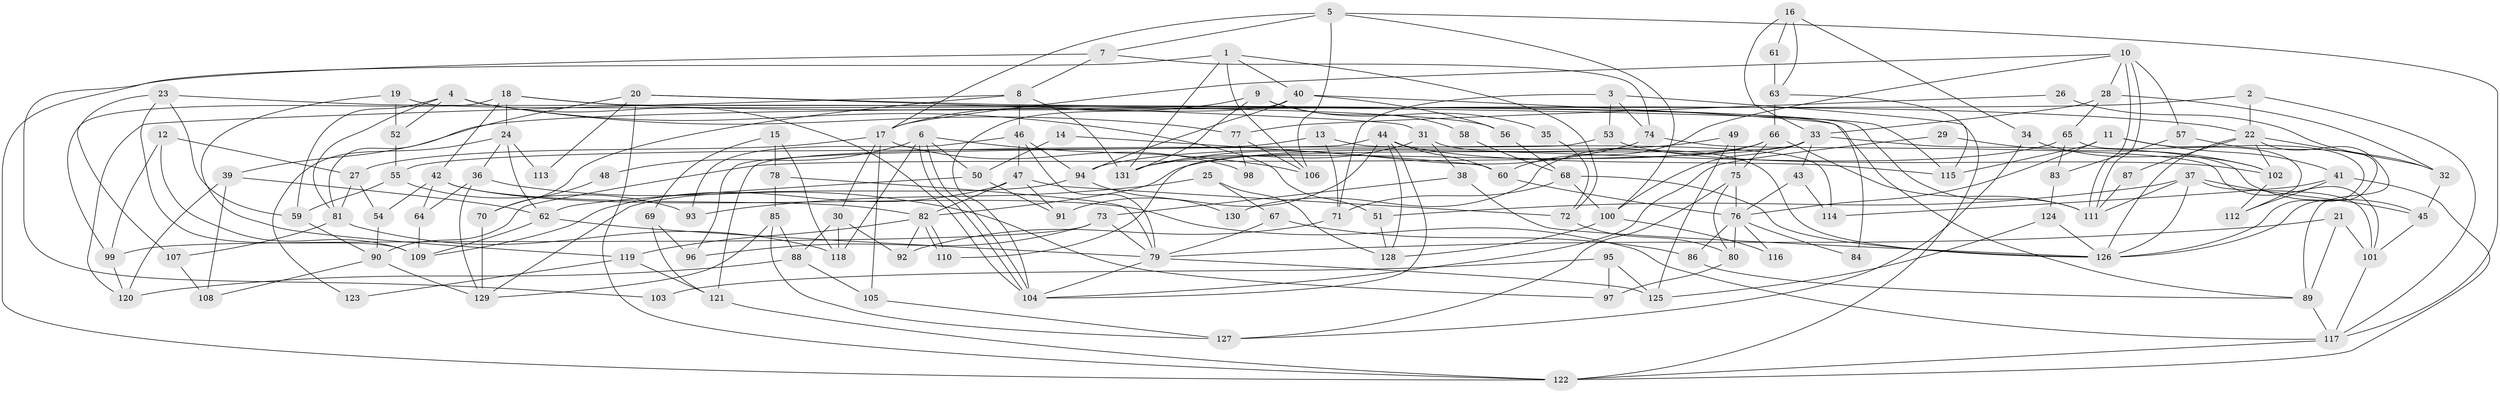 // Generated by graph-tools (version 1.1) at 2025/50/03/09/25 03:50:09]
// undirected, 131 vertices, 262 edges
graph export_dot {
graph [start="1"]
  node [color=gray90,style=filled];
  1;
  2;
  3;
  4;
  5;
  6;
  7;
  8;
  9;
  10;
  11;
  12;
  13;
  14;
  15;
  16;
  17;
  18;
  19;
  20;
  21;
  22;
  23;
  24;
  25;
  26;
  27;
  28;
  29;
  30;
  31;
  32;
  33;
  34;
  35;
  36;
  37;
  38;
  39;
  40;
  41;
  42;
  43;
  44;
  45;
  46;
  47;
  48;
  49;
  50;
  51;
  52;
  53;
  54;
  55;
  56;
  57;
  58;
  59;
  60;
  61;
  62;
  63;
  64;
  65;
  66;
  67;
  68;
  69;
  70;
  71;
  72;
  73;
  74;
  75;
  76;
  77;
  78;
  79;
  80;
  81;
  82;
  83;
  84;
  85;
  86;
  87;
  88;
  89;
  90;
  91;
  92;
  93;
  94;
  95;
  96;
  97;
  98;
  99;
  100;
  101;
  102;
  103;
  104;
  105;
  106;
  107;
  108;
  109;
  110;
  111;
  112;
  113;
  114;
  115;
  116;
  117;
  118;
  119;
  120;
  121;
  122;
  123;
  124;
  125;
  126;
  127;
  128;
  129;
  130;
  131;
  1 -- 122;
  1 -- 40;
  1 -- 72;
  1 -- 106;
  1 -- 131;
  2 -- 39;
  2 -- 117;
  2 -- 22;
  3 -- 122;
  3 -- 74;
  3 -- 53;
  3 -- 71;
  4 -- 81;
  4 -- 104;
  4 -- 51;
  4 -- 52;
  4 -- 59;
  4 -- 77;
  5 -- 106;
  5 -- 7;
  5 -- 17;
  5 -- 100;
  5 -- 117;
  6 -- 104;
  6 -- 104;
  6 -- 50;
  6 -- 48;
  6 -- 106;
  6 -- 118;
  7 -- 74;
  7 -- 8;
  7 -- 103;
  8 -- 46;
  8 -- 131;
  8 -- 70;
  8 -- 120;
  9 -- 17;
  9 -- 131;
  9 -- 35;
  9 -- 58;
  10 -- 111;
  10 -- 111;
  10 -- 17;
  10 -- 28;
  10 -- 57;
  10 -- 60;
  11 -- 76;
  11 -- 126;
  11 -- 41;
  11 -- 115;
  12 -- 99;
  12 -- 27;
  12 -- 109;
  13 -- 71;
  13 -- 114;
  13 -- 55;
  14 -- 60;
  14 -- 50;
  15 -- 69;
  15 -- 78;
  15 -- 118;
  16 -- 63;
  16 -- 33;
  16 -- 34;
  16 -- 61;
  17 -- 30;
  17 -- 27;
  17 -- 98;
  17 -- 105;
  18 -- 42;
  18 -- 22;
  18 -- 24;
  18 -- 99;
  18 -- 111;
  19 -- 89;
  19 -- 52;
  19 -- 119;
  20 -- 122;
  20 -- 81;
  20 -- 31;
  20 -- 113;
  20 -- 115;
  21 -- 79;
  21 -- 101;
  21 -- 89;
  22 -- 126;
  22 -- 32;
  22 -- 87;
  22 -- 89;
  22 -- 102;
  23 -- 109;
  23 -- 59;
  23 -- 56;
  23 -- 107;
  24 -- 36;
  24 -- 62;
  24 -- 113;
  24 -- 123;
  25 -- 128;
  25 -- 67;
  25 -- 93;
  26 -- 77;
  26 -- 32;
  27 -- 54;
  27 -- 81;
  28 -- 32;
  28 -- 33;
  28 -- 65;
  29 -- 102;
  29 -- 104;
  30 -- 92;
  30 -- 118;
  30 -- 88;
  31 -- 126;
  31 -- 38;
  31 -- 131;
  32 -- 45;
  33 -- 90;
  33 -- 43;
  33 -- 45;
  33 -- 100;
  33 -- 110;
  34 -- 102;
  34 -- 127;
  35 -- 72;
  36 -- 129;
  36 -- 64;
  36 -- 97;
  37 -- 111;
  37 -- 101;
  37 -- 45;
  37 -- 51;
  37 -- 126;
  38 -- 126;
  38 -- 73;
  39 -- 62;
  39 -- 120;
  39 -- 108;
  40 -- 94;
  40 -- 104;
  40 -- 56;
  40 -- 84;
  41 -- 122;
  41 -- 112;
  41 -- 114;
  42 -- 117;
  42 -- 82;
  42 -- 54;
  42 -- 64;
  43 -- 76;
  43 -- 114;
  44 -- 128;
  44 -- 115;
  44 -- 60;
  44 -- 91;
  44 -- 96;
  44 -- 104;
  45 -- 101;
  46 -- 93;
  46 -- 79;
  46 -- 47;
  46 -- 94;
  47 -- 72;
  47 -- 82;
  47 -- 91;
  47 -- 109;
  48 -- 70;
  49 -- 125;
  49 -- 75;
  49 -- 94;
  50 -- 91;
  50 -- 62;
  51 -- 128;
  52 -- 55;
  53 -- 102;
  53 -- 121;
  54 -- 90;
  55 -- 59;
  55 -- 93;
  56 -- 68;
  57 -- 126;
  57 -- 83;
  58 -- 68;
  59 -- 90;
  60 -- 76;
  61 -- 63;
  62 -- 109;
  62 -- 79;
  63 -- 115;
  63 -- 66;
  64 -- 109;
  65 -- 82;
  65 -- 83;
  65 -- 112;
  66 -- 111;
  66 -- 131;
  66 -- 75;
  66 -- 130;
  67 -- 79;
  67 -- 86;
  68 -- 100;
  68 -- 71;
  68 -- 126;
  69 -- 96;
  69 -- 121;
  70 -- 129;
  71 -- 92;
  72 -- 80;
  73 -- 79;
  73 -- 96;
  73 -- 99;
  74 -- 131;
  74 -- 101;
  75 -- 127;
  75 -- 76;
  75 -- 80;
  76 -- 80;
  76 -- 84;
  76 -- 86;
  76 -- 116;
  77 -- 106;
  77 -- 98;
  78 -- 79;
  78 -- 85;
  79 -- 104;
  79 -- 125;
  80 -- 97;
  81 -- 118;
  81 -- 107;
  82 -- 110;
  82 -- 110;
  82 -- 92;
  82 -- 119;
  83 -- 124;
  85 -- 88;
  85 -- 127;
  85 -- 129;
  86 -- 89;
  87 -- 111;
  88 -- 120;
  88 -- 105;
  89 -- 117;
  90 -- 129;
  90 -- 108;
  94 -- 129;
  94 -- 130;
  95 -- 125;
  95 -- 97;
  95 -- 103;
  99 -- 120;
  100 -- 116;
  100 -- 128;
  101 -- 117;
  102 -- 112;
  105 -- 127;
  107 -- 108;
  117 -- 122;
  119 -- 121;
  119 -- 123;
  121 -- 122;
  124 -- 126;
  124 -- 125;
}
